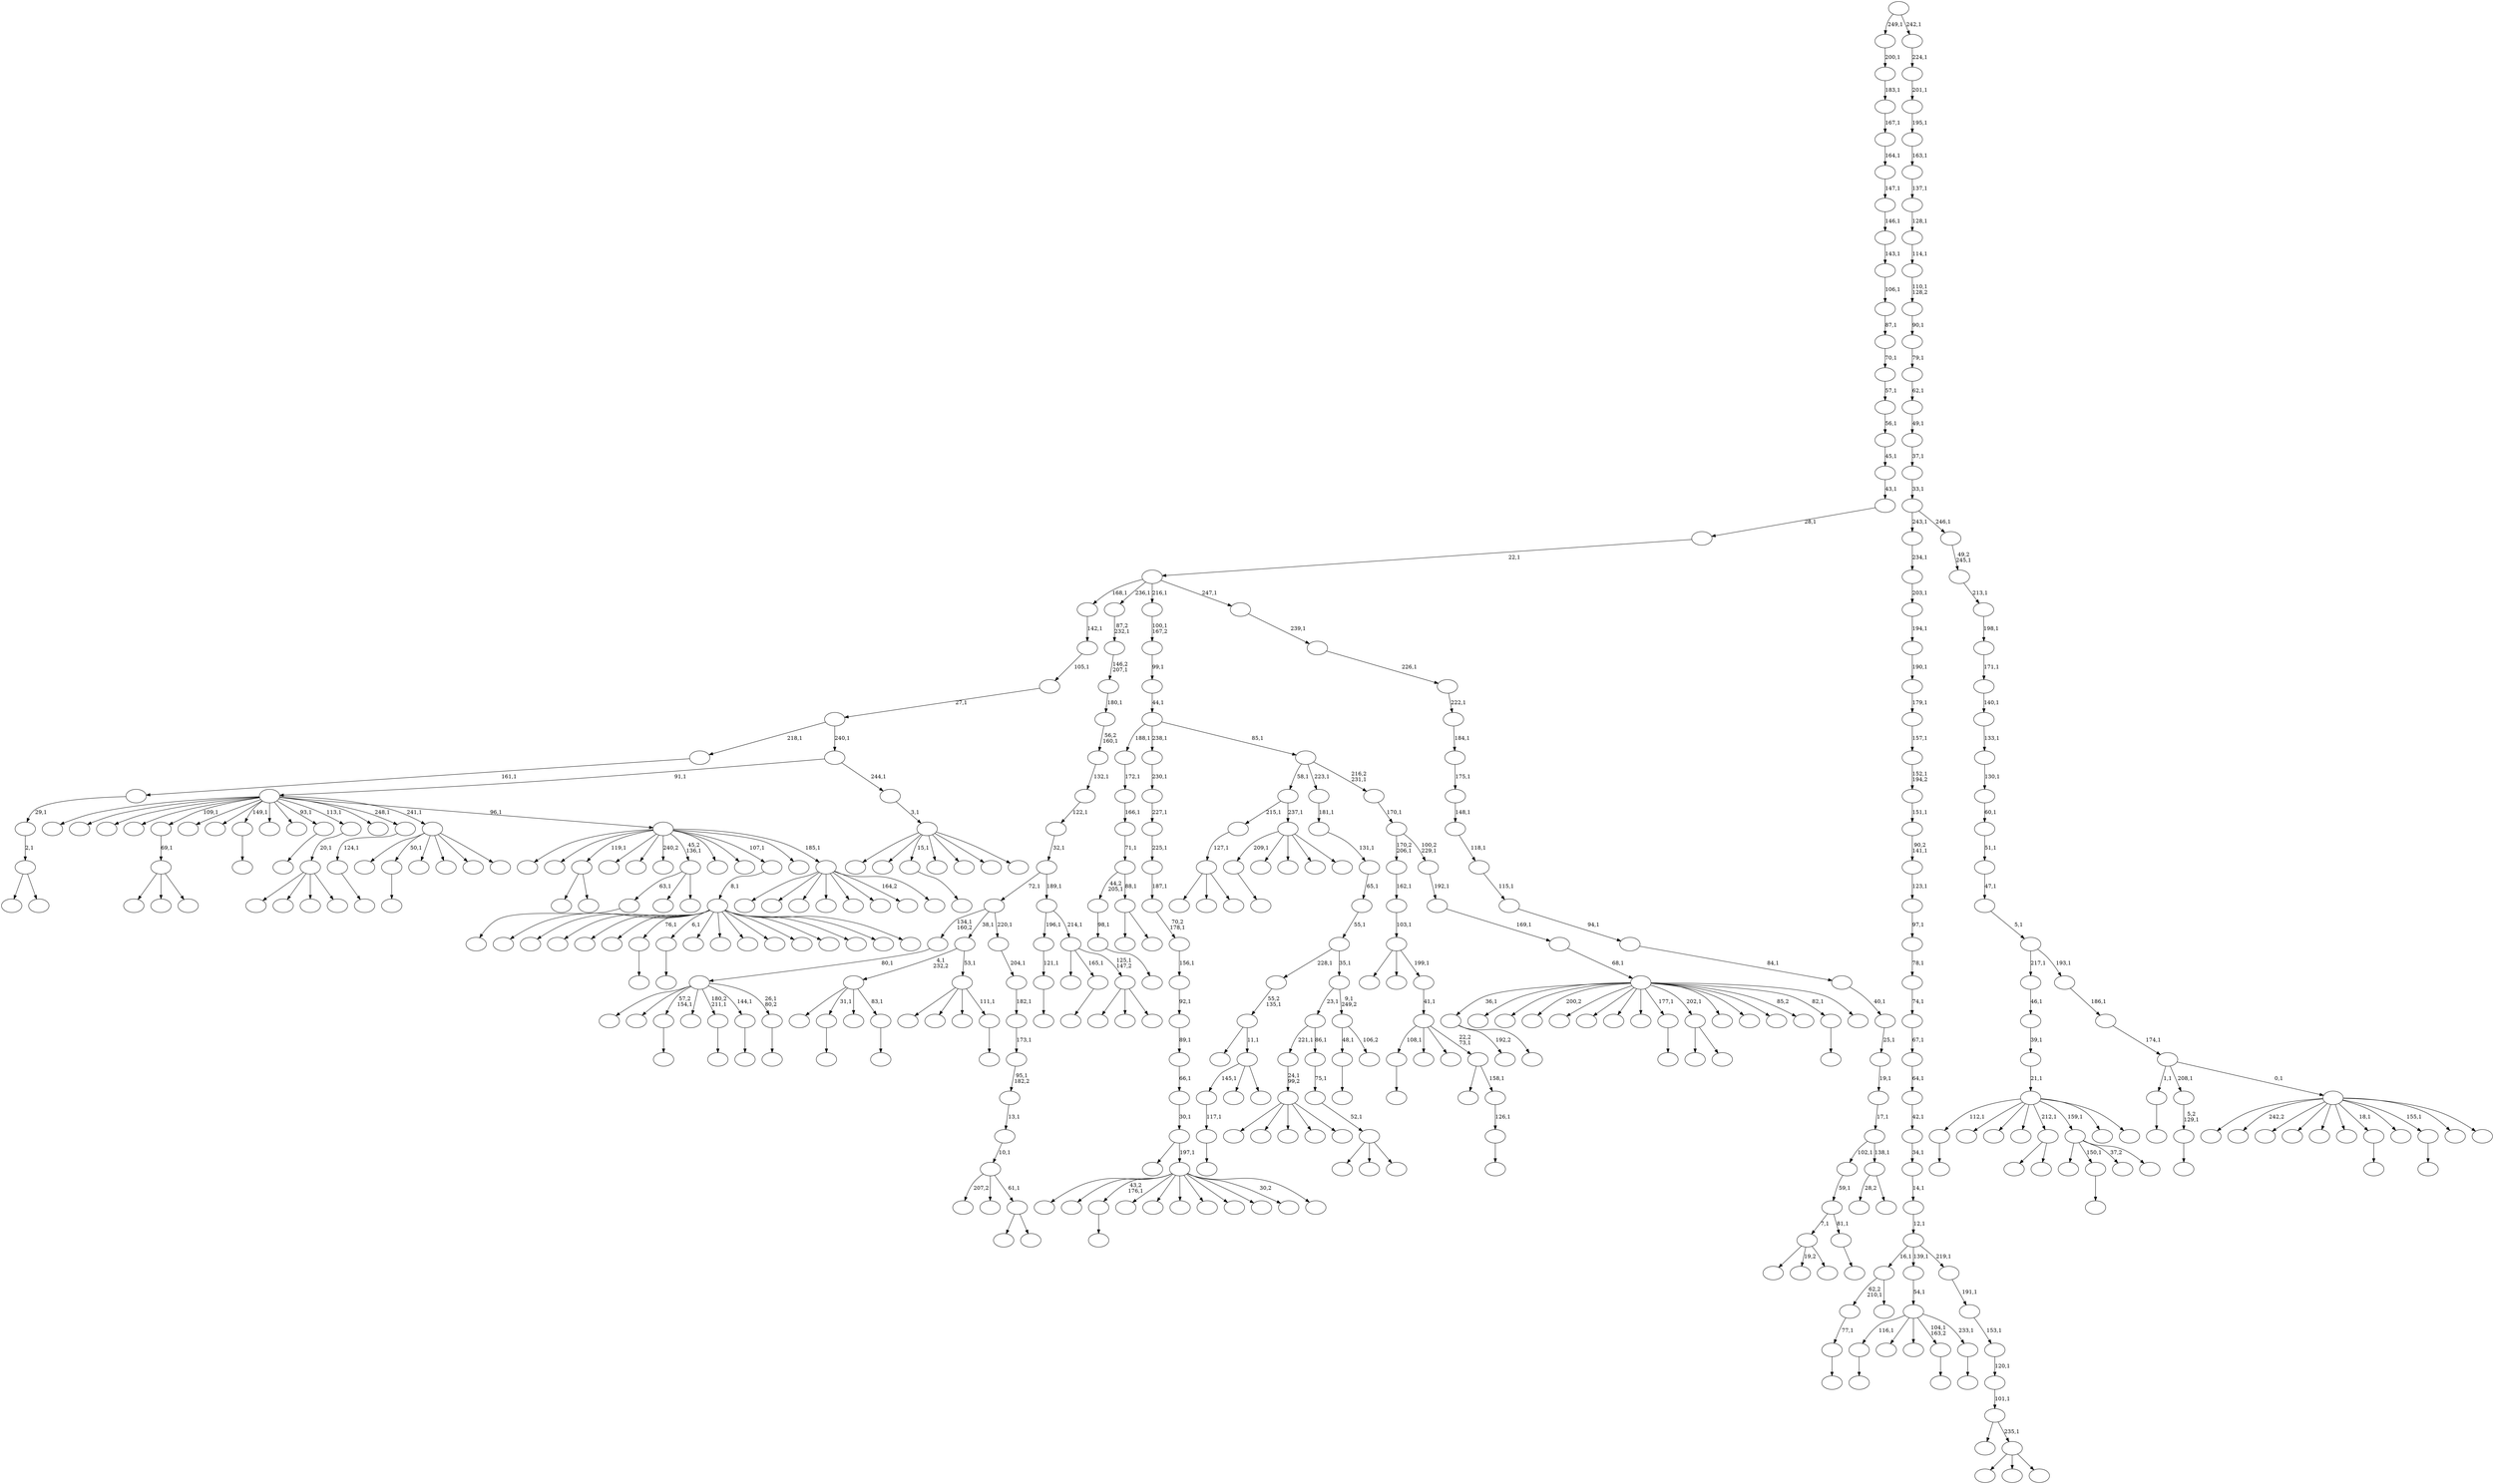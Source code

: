 digraph T {
	450 [label=""]
	449 [label=""]
	448 [label=""]
	447 [label=""]
	446 [label=""]
	445 [label=""]
	444 [label=""]
	443 [label=""]
	442 [label=""]
	441 [label=""]
	440 [label=""]
	439 [label=""]
	438 [label=""]
	437 [label=""]
	436 [label=""]
	435 [label=""]
	434 [label=""]
	433 [label=""]
	432 [label=""]
	431 [label=""]
	430 [label=""]
	429 [label=""]
	428 [label=""]
	427 [label=""]
	426 [label=""]
	425 [label=""]
	424 [label=""]
	423 [label=""]
	422 [label=""]
	421 [label=""]
	420 [label=""]
	419 [label=""]
	418 [label=""]
	417 [label=""]
	416 [label=""]
	415 [label=""]
	414 [label=""]
	413 [label=""]
	412 [label=""]
	411 [label=""]
	410 [label=""]
	409 [label=""]
	408 [label=""]
	407 [label=""]
	406 [label=""]
	405 [label=""]
	404 [label=""]
	403 [label=""]
	402 [label=""]
	401 [label=""]
	400 [label=""]
	399 [label=""]
	398 [label=""]
	397 [label=""]
	396 [label=""]
	395 [label=""]
	394 [label=""]
	393 [label=""]
	392 [label=""]
	391 [label=""]
	390 [label=""]
	389 [label=""]
	388 [label=""]
	387 [label=""]
	386 [label=""]
	385 [label=""]
	384 [label=""]
	383 [label=""]
	382 [label=""]
	381 [label=""]
	380 [label=""]
	379 [label=""]
	378 [label=""]
	377 [label=""]
	376 [label=""]
	375 [label=""]
	374 [label=""]
	373 [label=""]
	372 [label=""]
	371 [label=""]
	370 [label=""]
	369 [label=""]
	368 [label=""]
	367 [label=""]
	366 [label=""]
	365 [label=""]
	364 [label=""]
	363 [label=""]
	362 [label=""]
	361 [label=""]
	360 [label=""]
	359 [label=""]
	358 [label=""]
	357 [label=""]
	356 [label=""]
	355 [label=""]
	354 [label=""]
	353 [label=""]
	352 [label=""]
	351 [label=""]
	350 [label=""]
	349 [label=""]
	348 [label=""]
	347 [label=""]
	346 [label=""]
	345 [label=""]
	344 [label=""]
	343 [label=""]
	342 [label=""]
	341 [label=""]
	340 [label=""]
	339 [label=""]
	338 [label=""]
	337 [label=""]
	336 [label=""]
	335 [label=""]
	334 [label=""]
	333 [label=""]
	332 [label=""]
	331 [label=""]
	330 [label=""]
	329 [label=""]
	328 [label=""]
	327 [label=""]
	326 [label=""]
	325 [label=""]
	324 [label=""]
	323 [label=""]
	322 [label=""]
	321 [label=""]
	320 [label=""]
	319 [label=""]
	318 [label=""]
	317 [label=""]
	316 [label=""]
	315 [label=""]
	314 [label=""]
	313 [label=""]
	312 [label=""]
	311 [label=""]
	310 [label=""]
	309 [label=""]
	308 [label=""]
	307 [label=""]
	306 [label=""]
	305 [label=""]
	304 [label=""]
	303 [label=""]
	302 [label=""]
	301 [label=""]
	300 [label=""]
	299 [label=""]
	298 [label=""]
	297 [label=""]
	296 [label=""]
	295 [label=""]
	294 [label=""]
	293 [label=""]
	292 [label=""]
	291 [label=""]
	290 [label=""]
	289 [label=""]
	288 [label=""]
	287 [label=""]
	286 [label=""]
	285 [label=""]
	284 [label=""]
	283 [label=""]
	282 [label=""]
	281 [label=""]
	280 [label=""]
	279 [label=""]
	278 [label=""]
	277 [label=""]
	276 [label=""]
	275 [label=""]
	274 [label=""]
	273 [label=""]
	272 [label=""]
	271 [label=""]
	270 [label=""]
	269 [label=""]
	268 [label=""]
	267 [label=""]
	266 [label=""]
	265 [label=""]
	264 [label=""]
	263 [label=""]
	262 [label=""]
	261 [label=""]
	260 [label=""]
	259 [label=""]
	258 [label=""]
	257 [label=""]
	256 [label=""]
	255 [label=""]
	254 [label=""]
	253 [label=""]
	252 [label=""]
	251 [label=""]
	250 [label=""]
	249 [label=""]
	248 [label=""]
	247 [label=""]
	246 [label=""]
	245 [label=""]
	244 [label=""]
	243 [label=""]
	242 [label=""]
	241 [label=""]
	240 [label=""]
	239 [label=""]
	238 [label=""]
	237 [label=""]
	236 [label=""]
	235 [label=""]
	234 [label=""]
	233 [label=""]
	232 [label=""]
	231 [label=""]
	230 [label=""]
	229 [label=""]
	228 [label=""]
	227 [label=""]
	226 [label=""]
	225 [label=""]
	224 [label=""]
	223 [label=""]
	222 [label=""]
	221 [label=""]
	220 [label=""]
	219 [label=""]
	218 [label=""]
	217 [label=""]
	216 [label=""]
	215 [label=""]
	214 [label=""]
	213 [label=""]
	212 [label=""]
	211 [label=""]
	210 [label=""]
	209 [label=""]
	208 [label=""]
	207 [label=""]
	206 [label=""]
	205 [label=""]
	204 [label=""]
	203 [label=""]
	202 [label=""]
	201 [label=""]
	200 [label=""]
	199 [label=""]
	198 [label=""]
	197 [label=""]
	196 [label=""]
	195 [label=""]
	194 [label=""]
	193 [label=""]
	192 [label=""]
	191 [label=""]
	190 [label=""]
	189 [label=""]
	188 [label=""]
	187 [label=""]
	186 [label=""]
	185 [label=""]
	184 [label=""]
	183 [label=""]
	182 [label=""]
	181 [label=""]
	180 [label=""]
	179 [label=""]
	178 [label=""]
	177 [label=""]
	176 [label=""]
	175 [label=""]
	174 [label=""]
	173 [label=""]
	172 [label=""]
	171 [label=""]
	170 [label=""]
	169 [label=""]
	168 [label=""]
	167 [label=""]
	166 [label=""]
	165 [label=""]
	164 [label=""]
	163 [label=""]
	162 [label=""]
	161 [label=""]
	160 [label=""]
	159 [label=""]
	158 [label=""]
	157 [label=""]
	156 [label=""]
	155 [label=""]
	154 [label=""]
	153 [label=""]
	152 [label=""]
	151 [label=""]
	150 [label=""]
	149 [label=""]
	148 [label=""]
	147 [label=""]
	146 [label=""]
	145 [label=""]
	144 [label=""]
	143 [label=""]
	142 [label=""]
	141 [label=""]
	140 [label=""]
	139 [label=""]
	138 [label=""]
	137 [label=""]
	136 [label=""]
	135 [label=""]
	134 [label=""]
	133 [label=""]
	132 [label=""]
	131 [label=""]
	130 [label=""]
	129 [label=""]
	128 [label=""]
	127 [label=""]
	126 [label=""]
	125 [label=""]
	124 [label=""]
	123 [label=""]
	122 [label=""]
	121 [label=""]
	120 [label=""]
	119 [label=""]
	118 [label=""]
	117 [label=""]
	116 [label=""]
	115 [label=""]
	114 [label=""]
	113 [label=""]
	112 [label=""]
	111 [label=""]
	110 [label=""]
	109 [label=""]
	108 [label=""]
	107 [label=""]
	106 [label=""]
	105 [label=""]
	104 [label=""]
	103 [label=""]
	102 [label=""]
	101 [label=""]
	100 [label=""]
	99 [label=""]
	98 [label=""]
	97 [label=""]
	96 [label=""]
	95 [label=""]
	94 [label=""]
	93 [label=""]
	92 [label=""]
	91 [label=""]
	90 [label=""]
	89 [label=""]
	88 [label=""]
	87 [label=""]
	86 [label=""]
	85 [label=""]
	84 [label=""]
	83 [label=""]
	82 [label=""]
	81 [label=""]
	80 [label=""]
	79 [label=""]
	78 [label=""]
	77 [label=""]
	76 [label=""]
	75 [label=""]
	74 [label=""]
	73 [label=""]
	72 [label=""]
	71 [label=""]
	70 [label=""]
	69 [label=""]
	68 [label=""]
	67 [label=""]
	66 [label=""]
	65 [label=""]
	64 [label=""]
	63 [label=""]
	62 [label=""]
	61 [label=""]
	60 [label=""]
	59 [label=""]
	58 [label=""]
	57 [label=""]
	56 [label=""]
	55 [label=""]
	54 [label=""]
	53 [label=""]
	52 [label=""]
	51 [label=""]
	50 [label=""]
	49 [label=""]
	48 [label=""]
	47 [label=""]
	46 [label=""]
	45 [label=""]
	44 [label=""]
	43 [label=""]
	42 [label=""]
	41 [label=""]
	40 [label=""]
	39 [label=""]
	38 [label=""]
	37 [label=""]
	36 [label=""]
	35 [label=""]
	34 [label=""]
	33 [label=""]
	32 [label=""]
	31 [label=""]
	30 [label=""]
	29 [label=""]
	28 [label=""]
	27 [label=""]
	26 [label=""]
	25 [label=""]
	24 [label=""]
	23 [label=""]
	22 [label=""]
	21 [label=""]
	20 [label=""]
	19 [label=""]
	18 [label=""]
	17 [label=""]
	16 [label=""]
	15 [label=""]
	14 [label=""]
	13 [label=""]
	12 [label=""]
	11 [label=""]
	10 [label=""]
	9 [label=""]
	8 [label=""]
	7 [label=""]
	6 [label=""]
	5 [label=""]
	4 [label=""]
	3 [label=""]
	2 [label=""]
	1 [label=""]
	0 [label=""]
	442 -> 443 [label=""]
	441 -> 442 [label="117,1"]
	435 -> 436 [label=""]
	428 -> 429 [label=""]
	424 -> 425 [label=""]
	420 -> 427 [label="192,2"]
	420 -> 421 [label=""]
	416 -> 417 [label=""]
	415 -> 416 [label="77,1"]
	407 -> 439 [label=""]
	407 -> 408 [label=""]
	405 -> 406 [label=""]
	401 -> 402 [label=""]
	392 -> 393 [label=""]
	389 -> 390 [label=""]
	385 -> 386 [label=""]
	383 -> 432 [label=""]
	383 -> 384 [label=""]
	382 -> 383 [label="2,1"]
	381 -> 382 [label="29,1"]
	380 -> 381 [label="161,1"]
	373 -> 374 [label=""]
	371 -> 372 [label=""]
	370 -> 371 [label="121,1"]
	362 -> 412 [label=""]
	362 -> 363 [label=""]
	360 -> 361 [label=""]
	359 -> 360 [label="98,1"]
	355 -> 356 [label=""]
	353 -> 415 [label="62,2\n210,1"]
	353 -> 354 [label=""]
	351 -> 352 [label=""]
	333 -> 378 [label=""]
	333 -> 347 [label=""]
	333 -> 334 [label=""]
	332 -> 333 [label="69,1"]
	330 -> 331 [label=""]
	324 -> 441 [label="145,1"]
	324 -> 364 [label=""]
	324 -> 325 [label=""]
	323 -> 423 [label=""]
	323 -> 324 [label="11,1"]
	322 -> 323 [label="55,2\n135,1"]
	320 -> 321 [label=""]
	312 -> 313 [label=""]
	310 -> 311 [label=""]
	303 -> 304 [label=""]
	299 -> 422 [label=""]
	299 -> 335 [label=""]
	299 -> 300 [label=""]
	298 -> 299 [label="127,1"]
	293 -> 358 [label=""]
	293 -> 294 [label=""]
	292 -> 359 [label="44,2\n205,1"]
	292 -> 293 [label="88,1"]
	291 -> 292 [label="71,1"]
	290 -> 291 [label="166,1"]
	289 -> 290 [label="172,1"]
	278 -> 279 [label=""]
	276 -> 430 [label=""]
	276 -> 343 [label=""]
	276 -> 306 [label=""]
	276 -> 281 [label=""]
	276 -> 277 [label=""]
	275 -> 276 [label="24,1\n99,2"]
	273 -> 340 [label=""]
	273 -> 328 [label="19,2"]
	273 -> 274 [label=""]
	271 -> 392 [label="63,1"]
	271 -> 283 [label=""]
	271 -> 272 [label=""]
	268 -> 269 [label=""]
	266 -> 267 [label=""]
	263 -> 339 [label=""]
	263 -> 264 [label=""]
	259 -> 447 [label=""]
	259 -> 424 [label="150,1"]
	259 -> 342 [label="37,2"]
	259 -> 260 [label=""]
	256 -> 257 [label=""]
	253 -> 254 [label=""]
	252 -> 253 [label="5,2\n129,1"]
	250 -> 251 [label=""]
	249 -> 411 [label=""]
	249 -> 409 [label=""]
	249 -> 385 [label="57,2\n154,1"]
	249 -> 369 [label=""]
	249 -> 330 [label="180,2\n211,1"]
	249 -> 278 [label="144,1"]
	249 -> 250 [label="26,1\n80,2"]
	248 -> 249 [label="80,1"]
	246 -> 247 [label=""]
	241 -> 444 [label=""]
	241 -> 350 [label=""]
	241 -> 242 [label=""]
	240 -> 241 [label="52,1"]
	239 -> 240 [label="75,1"]
	238 -> 275 [label="221,1"]
	238 -> 239 [label="86,1"]
	234 -> 235 [label=""]
	232 -> 233 [label=""]
	225 -> 226 [label=""]
	224 -> 446 [label=""]
	224 -> 312 [label="31,1"]
	224 -> 296 [label=""]
	224 -> 225 [label="83,1"]
	220 -> 410 [label=""]
	220 -> 387 [label=""]
	220 -> 373 [label="43,2\n176,1"]
	220 -> 368 [label=""]
	220 -> 366 [label=""]
	220 -> 348 [label=""]
	220 -> 346 [label=""]
	220 -> 319 [label=""]
	220 -> 270 [label=""]
	220 -> 229 [label="30,2"]
	220 -> 221 [label=""]
	219 -> 341 [label=""]
	219 -> 220 [label="197,1"]
	218 -> 219 [label="30,1"]
	217 -> 218 [label="66,1"]
	216 -> 217 [label="89,1"]
	215 -> 216 [label="92,1"]
	214 -> 215 [label="156,1"]
	213 -> 214 [label="70,2\n178,1"]
	212 -> 213 [label="187,1"]
	211 -> 212 [label="225,1"]
	210 -> 211 [label="227,1"]
	209 -> 210 [label="230,1"]
	205 -> 419 [label=""]
	205 -> 315 [label=""]
	205 -> 297 [label=""]
	205 -> 206 [label=""]
	204 -> 205 [label="20,1"]
	199 -> 437 [label=""]
	199 -> 433 [label=""]
	199 -> 426 [label=""]
	199 -> 395 [label=""]
	199 -> 379 [label=""]
	199 -> 355 [label="76,1"]
	199 -> 320 [label="6,1"]
	199 -> 316 [label=""]
	199 -> 302 [label=""]
	199 -> 301 [label=""]
	199 -> 286 [label=""]
	199 -> 258 [label=""]
	199 -> 228 [label=""]
	199 -> 202 [label=""]
	199 -> 201 [label=""]
	199 -> 200 [label=""]
	198 -> 199 [label="8,1"]
	194 -> 195 [label=""]
	193 -> 194 [label="124,1"]
	189 -> 440 [label=""]
	189 -> 405 [label="50,1"]
	189 -> 388 [label=""]
	189 -> 344 [label=""]
	189 -> 284 [label=""]
	189 -> 190 [label=""]
	183 -> 184 [label=""]
	181 -> 435 [label="112,1"]
	181 -> 394 [label=""]
	181 -> 377 [label=""]
	181 -> 375 [label=""]
	181 -> 362 [label="212,1"]
	181 -> 259 [label="159,1"]
	181 -> 243 [label=""]
	181 -> 182 [label=""]
	180 -> 181 [label="21,1"]
	179 -> 180 [label="39,1"]
	178 -> 179 [label="46,1"]
	175 -> 176 [label=""]
	174 -> 285 [label=""]
	174 -> 280 [label=""]
	174 -> 192 [label=""]
	174 -> 175 [label="111,1"]
	173 -> 224 [label="4,1\n232,2"]
	173 -> 174 [label="53,1"]
	171 -> 172 [label=""]
	170 -> 389 [label="116,1"]
	170 -> 337 [label=""]
	170 -> 188 [label=""]
	170 -> 183 [label="104,1\n163,2"]
	170 -> 171 [label="233,1"]
	169 -> 170 [label="54,1"]
	167 -> 305 [label=""]
	167 -> 262 [label=""]
	167 -> 168 [label=""]
	166 -> 196 [label=""]
	166 -> 167 [label="235,1"]
	165 -> 166 [label="101,1"]
	164 -> 165 [label="120,1"]
	163 -> 164 [label="153,1"]
	162 -> 163 [label="191,1"]
	161 -> 353 [label="16,1"]
	161 -> 169 [label="139,1"]
	161 -> 162 [label="219,1"]
	160 -> 161 [label="12,1"]
	159 -> 160 [label="14,1"]
	158 -> 159 [label="34,1"]
	157 -> 158 [label="42,1"]
	156 -> 157 [label="64,1"]
	155 -> 156 [label="67,1"]
	154 -> 155 [label="74,1"]
	153 -> 154 [label="78,1"]
	152 -> 153 [label="97,1"]
	151 -> 152 [label="123,1"]
	150 -> 151 [label="90,2\n141,1"]
	149 -> 150 [label="151,1"]
	148 -> 149 [label="152,1\n194,2"]
	147 -> 148 [label="157,1"]
	146 -> 147 [label="179,1"]
	145 -> 146 [label="190,1"]
	144 -> 145 [label="194,1"]
	143 -> 144 [label="203,1"]
	142 -> 143 [label="234,1"]
	139 -> 401 [label="209,1"]
	139 -> 349 [label=""]
	139 -> 245 [label=""]
	139 -> 208 [label=""]
	139 -> 140 [label=""]
	138 -> 298 [label="215,1"]
	138 -> 139 [label="237,1"]
	136 -> 137 [label=""]
	135 -> 136 [label="126,1"]
	134 -> 265 [label=""]
	134 -> 135 [label="158,1"]
	133 -> 246 [label="108,1"]
	133 -> 230 [label=""]
	133 -> 141 [label=""]
	133 -> 134 [label="22,2\n73,1"]
	132 -> 133 [label="41,1"]
	131 -> 309 [label=""]
	131 -> 203 [label=""]
	131 -> 132 [label="199,1"]
	130 -> 131 [label="103,1"]
	129 -> 130 [label="162,1"]
	126 -> 365 [label=""]
	126 -> 336 [label=""]
	126 -> 314 [label=""]
	126 -> 255 [label=""]
	126 -> 237 [label=""]
	126 -> 185 [label=""]
	126 -> 177 [label="164,2"]
	126 -> 127 [label=""]
	125 -> 449 [label=""]
	125 -> 438 [label=""]
	125 -> 407 [label="119,1"]
	125 -> 376 [label=""]
	125 -> 329 [label=""]
	125 -> 327 [label="240,2"]
	125 -> 271 [label="45,2\n136,1"]
	125 -> 244 [label=""]
	125 -> 223 [label=""]
	125 -> 198 [label="107,1"]
	125 -> 186 [label=""]
	125 -> 126 [label="185,1"]
	124 -> 434 [label=""]
	124 -> 418 [label=""]
	124 -> 413 [label=""]
	124 -> 400 [label=""]
	124 -> 332 [label="109,1"]
	124 -> 318 [label=""]
	124 -> 317 [label=""]
	124 -> 303 [label="149,1"]
	124 -> 295 [label=""]
	124 -> 287 [label=""]
	124 -> 234 [label="93,1"]
	124 -> 204 [label="113,1"]
	124 -> 197 [label=""]
	124 -> 193 [label="248,1"]
	124 -> 189 [label="241,1"]
	124 -> 125 [label="96,1"]
	121 -> 122 [label=""]
	120 -> 273 [label="7,1"]
	120 -> 121 [label="81,1"]
	119 -> 120 [label="59,1"]
	117 -> 398 [label=""]
	117 -> 391 [label=""]
	117 -> 310 [label="15,1"]
	117 -> 261 [label=""]
	117 -> 236 [label=""]
	117 -> 222 [label=""]
	117 -> 118 [label=""]
	116 -> 117 [label="3,1"]
	115 -> 124 [label="91,1"]
	115 -> 116 [label="244,1"]
	114 -> 380 [label="218,1"]
	114 -> 115 [label="240,1"]
	113 -> 114 [label="27,1"]
	112 -> 113 [label="105,1"]
	111 -> 112 [label="142,1"]
	109 -> 345 [label=""]
	109 -> 110 [label=""]
	108 -> 403 [label="207,2"]
	108 -> 231 [label=""]
	108 -> 109 [label="61,1"]
	107 -> 108 [label="10,1"]
	106 -> 107 [label="13,1"]
	105 -> 106 [label="95,1\n182,2"]
	104 -> 105 [label="173,1"]
	103 -> 104 [label="182,1"]
	102 -> 103 [label="204,1"]
	101 -> 248 [label="134,1\n160,2"]
	101 -> 173 [label="38,1"]
	101 -> 102 [label="220,1"]
	99 -> 307 [label=""]
	99 -> 128 [label=""]
	99 -> 100 [label=""]
	98 -> 404 [label=""]
	98 -> 266 [label="165,1"]
	98 -> 99 [label="125,1\n147,2"]
	97 -> 370 [label="196,1"]
	97 -> 98 [label="214,1"]
	96 -> 101 [label="72,1"]
	96 -> 97 [label="189,1"]
	95 -> 96 [label="32,1"]
	94 -> 95 [label="122,1"]
	93 -> 94 [label="132,1"]
	92 -> 93 [label="56,2\n160,1"]
	91 -> 92 [label="180,1"]
	90 -> 91 [label="146,2\n207,1"]
	89 -> 90 [label="87,2\n232,1"]
	87 -> 256 [label="48,1"]
	87 -> 88 [label="106,2"]
	86 -> 238 [label="23,1"]
	86 -> 87 [label="9,1\n249,2"]
	85 -> 322 [label="228,1"]
	85 -> 86 [label="35,1"]
	84 -> 85 [label="55,1"]
	83 -> 84 [label="65,1"]
	82 -> 83 [label="131,1"]
	81 -> 82 [label="181,1"]
	79 -> 80 [label=""]
	77 -> 420 [label="36,1"]
	77 -> 399 [label=""]
	77 -> 396 [label=""]
	77 -> 367 [label="200,2"]
	77 -> 357 [label=""]
	77 -> 326 [label=""]
	77 -> 288 [label=""]
	77 -> 282 [label=""]
	77 -> 268 [label="177,1"]
	77 -> 263 [label="202,1"]
	77 -> 227 [label=""]
	77 -> 207 [label=""]
	77 -> 187 [label=""]
	77 -> 123 [label="85,2"]
	77 -> 79 [label="82,1"]
	77 -> 78 [label=""]
	76 -> 77 [label="68,1"]
	75 -> 76 [label="169,1"]
	74 -> 75 [label="192,1"]
	73 -> 129 [label="170,2\n206,1"]
	73 -> 74 [label="100,2\n229,1"]
	72 -> 73 [label="170,1"]
	71 -> 138 [label="58,1"]
	71 -> 81 [label="223,1"]
	71 -> 72 [label="216,2\n231,1"]
	70 -> 289 [label="188,1"]
	70 -> 209 [label="238,1"]
	70 -> 71 [label="85,1"]
	69 -> 70 [label="44,1"]
	68 -> 69 [label="99,1"]
	67 -> 68 [label="100,1\n167,2"]
	65 -> 308 [label="28,2"]
	65 -> 66 [label=""]
	64 -> 119 [label="102,1"]
	64 -> 65 [label="138,1"]
	63 -> 64 [label="17,1"]
	62 -> 63 [label="19,1"]
	61 -> 62 [label="25,1"]
	60 -> 61 [label="40,1"]
	59 -> 60 [label="84,1"]
	58 -> 59 [label="94,1"]
	57 -> 58 [label="115,1"]
	56 -> 57 [label="118,1"]
	55 -> 56 [label="148,1"]
	54 -> 55 [label="175,1"]
	53 -> 54 [label="184,1"]
	52 -> 53 [label="222,1"]
	51 -> 52 [label="226,1"]
	50 -> 51 [label="239,1"]
	49 -> 111 [label="168,1"]
	49 -> 89 [label="236,1"]
	49 -> 67 [label="216,1"]
	49 -> 50 [label="247,1"]
	48 -> 49 [label="22,1"]
	47 -> 48 [label="28,1"]
	46 -> 47 [label="43,1"]
	45 -> 46 [label="45,1"]
	44 -> 45 [label="56,1"]
	43 -> 44 [label="57,1"]
	42 -> 43 [label="70,1"]
	41 -> 42 [label="87,1"]
	40 -> 41 [label="106,1"]
	39 -> 40 [label="143,1"]
	38 -> 39 [label="146,1"]
	37 -> 38 [label="147,1"]
	36 -> 37 [label="164,1"]
	35 -> 36 [label="167,1"]
	34 -> 35 [label="183,1"]
	33 -> 34 [label="200,1"]
	31 -> 450 [label=""]
	31 -> 448 [label="242,2"]
	31 -> 445 [label=""]
	31 -> 431 [label=""]
	31 -> 414 [label=""]
	31 -> 397 [label=""]
	31 -> 351 [label="18,1"]
	31 -> 338 [label=""]
	31 -> 232 [label="155,1"]
	31 -> 191 [label=""]
	31 -> 32 [label=""]
	30 -> 428 [label="1,1"]
	30 -> 252 [label="208,1"]
	30 -> 31 [label="0,1"]
	29 -> 30 [label="174,1"]
	28 -> 29 [label="186,1"]
	27 -> 178 [label="217,1"]
	27 -> 28 [label="193,1"]
	26 -> 27 [label="5,1"]
	25 -> 26 [label="47,1"]
	24 -> 25 [label="51,1"]
	23 -> 24 [label="60,1"]
	22 -> 23 [label="130,1"]
	21 -> 22 [label="133,1"]
	20 -> 21 [label="140,1"]
	19 -> 20 [label="171,1"]
	18 -> 19 [label="198,1"]
	17 -> 18 [label="213,1"]
	16 -> 17 [label="49,2\n245,1"]
	15 -> 142 [label="243,1"]
	15 -> 16 [label="246,1"]
	14 -> 15 [label="33,1"]
	13 -> 14 [label="37,1"]
	12 -> 13 [label="49,1"]
	11 -> 12 [label="62,1"]
	10 -> 11 [label="79,1"]
	9 -> 10 [label="90,1"]
	8 -> 9 [label="110,1\n128,2"]
	7 -> 8 [label="114,1"]
	6 -> 7 [label="128,1"]
	5 -> 6 [label="137,1"]
	4 -> 5 [label="163,1"]
	3 -> 4 [label="195,1"]
	2 -> 3 [label="201,1"]
	1 -> 2 [label="224,1"]
	0 -> 33 [label="249,1"]
	0 -> 1 [label="242,1"]
}
